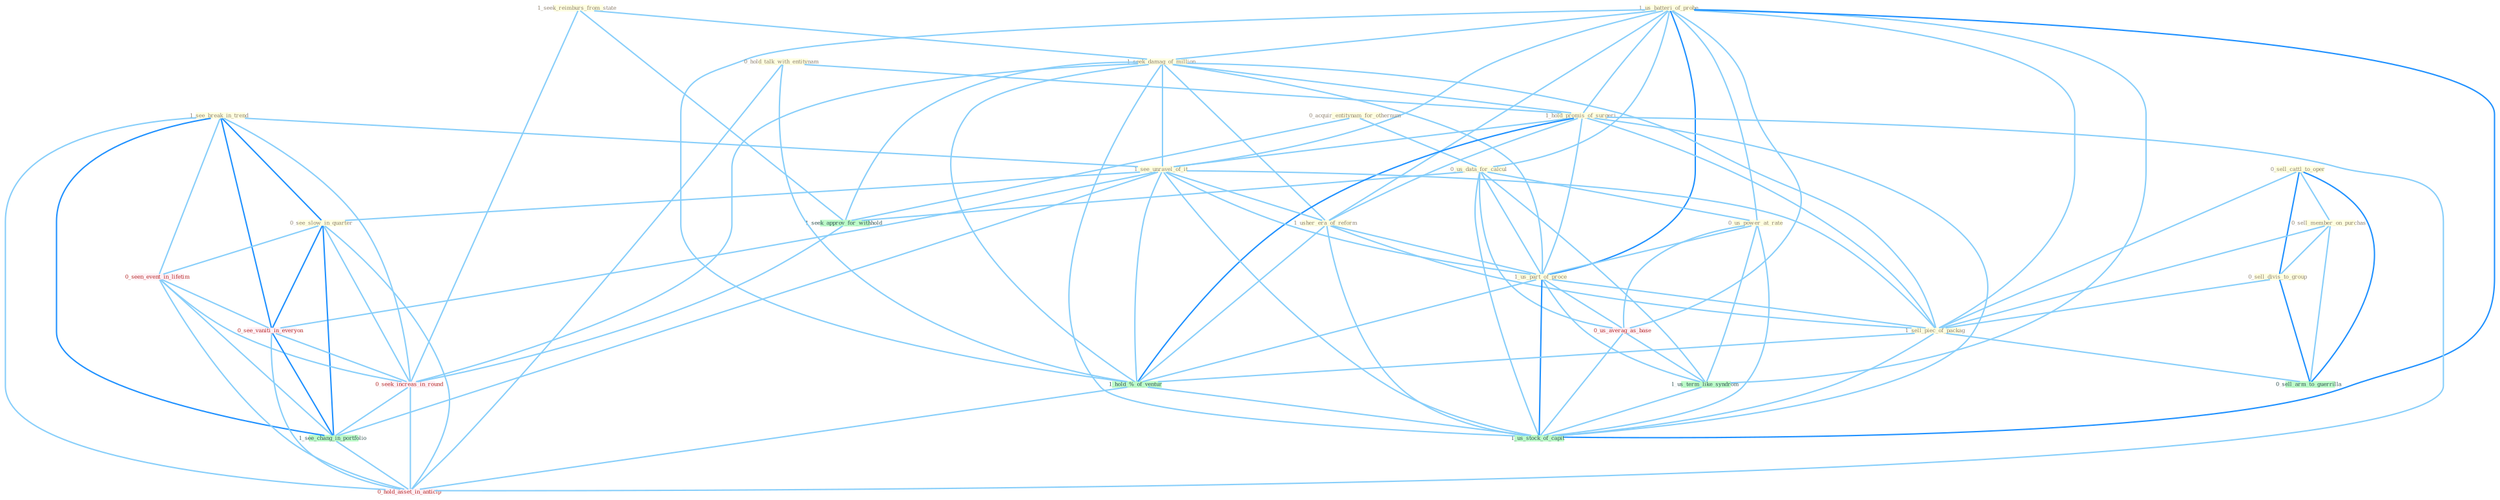 Graph G{ 
    node
    [shape=polygon,style=filled,width=.5,height=.06,color="#BDFCC9",fixedsize=true,fontsize=4,
    fontcolor="#2f4f4f"];
    {node
    [color="#ffffe0", fontcolor="#8b7d6b"] "1_seek_reimburs_from_state " "1_us_batteri_of_probe " "0_hold_talk_with_entitynam " "0_sell_cattl_to_oper " "0_acquir_entitynam_for_othernum " "1_seek_damag_of_million " "0_sell_member_on_purchas " "0_us_data_for_calcul " "1_see_break_in_trend " "1_hold_promis_of_surgeri " "0_us_power_at_rate " "0_sell_divis_to_group " "1_see_unravel_of_it " "1_usher_era_of_reform " "1_us_part_of_proce " "0_see_slow_in_quarter " "1_sell_piec_of_packag "}
{node [color="#fff0f5", fontcolor="#b22222"] "0_seen_event_in_lifetim " "0_us_averag_as_base " "0_see_vaniti_in_everyon " "0_seek_increas_in_round " "0_hold_asset_in_anticip "}
edge [color="#B0E2FF"];

	"1_seek_reimburs_from_state " -- "1_seek_damag_of_million " [w="1", color="#87cefa" ];
	"1_seek_reimburs_from_state " -- "1_seek_approv_for_withhold " [w="1", color="#87cefa" ];
	"1_seek_reimburs_from_state " -- "0_seek_increas_in_round " [w="1", color="#87cefa" ];
	"1_us_batteri_of_probe " -- "1_seek_damag_of_million " [w="1", color="#87cefa" ];
	"1_us_batteri_of_probe " -- "0_us_data_for_calcul " [w="1", color="#87cefa" ];
	"1_us_batteri_of_probe " -- "1_hold_promis_of_surgeri " [w="1", color="#87cefa" ];
	"1_us_batteri_of_probe " -- "0_us_power_at_rate " [w="1", color="#87cefa" ];
	"1_us_batteri_of_probe " -- "1_see_unravel_of_it " [w="1", color="#87cefa" ];
	"1_us_batteri_of_probe " -- "1_usher_era_of_reform " [w="1", color="#87cefa" ];
	"1_us_batteri_of_probe " -- "1_us_part_of_proce " [w="2", color="#1e90ff" , len=0.8];
	"1_us_batteri_of_probe " -- "1_sell_piec_of_packag " [w="1", color="#87cefa" ];
	"1_us_batteri_of_probe " -- "0_us_averag_as_base " [w="1", color="#87cefa" ];
	"1_us_batteri_of_probe " -- "1_us_term_like_syndrom " [w="1", color="#87cefa" ];
	"1_us_batteri_of_probe " -- "1_hold_%_of_ventur " [w="1", color="#87cefa" ];
	"1_us_batteri_of_probe " -- "1_us_stock_of_capit " [w="2", color="#1e90ff" , len=0.8];
	"0_hold_talk_with_entitynam " -- "1_hold_promis_of_surgeri " [w="1", color="#87cefa" ];
	"0_hold_talk_with_entitynam " -- "1_hold_%_of_ventur " [w="1", color="#87cefa" ];
	"0_hold_talk_with_entitynam " -- "0_hold_asset_in_anticip " [w="1", color="#87cefa" ];
	"0_sell_cattl_to_oper " -- "0_sell_member_on_purchas " [w="1", color="#87cefa" ];
	"0_sell_cattl_to_oper " -- "0_sell_divis_to_group " [w="2", color="#1e90ff" , len=0.8];
	"0_sell_cattl_to_oper " -- "1_sell_piec_of_packag " [w="1", color="#87cefa" ];
	"0_sell_cattl_to_oper " -- "0_sell_arm_to_guerrilla " [w="2", color="#1e90ff" , len=0.8];
	"0_acquir_entitynam_for_othernum " -- "0_us_data_for_calcul " [w="1", color="#87cefa" ];
	"0_acquir_entitynam_for_othernum " -- "1_seek_approv_for_withhold " [w="1", color="#87cefa" ];
	"1_seek_damag_of_million " -- "1_hold_promis_of_surgeri " [w="1", color="#87cefa" ];
	"1_seek_damag_of_million " -- "1_see_unravel_of_it " [w="1", color="#87cefa" ];
	"1_seek_damag_of_million " -- "1_usher_era_of_reform " [w="1", color="#87cefa" ];
	"1_seek_damag_of_million " -- "1_us_part_of_proce " [w="1", color="#87cefa" ];
	"1_seek_damag_of_million " -- "1_sell_piec_of_packag " [w="1", color="#87cefa" ];
	"1_seek_damag_of_million " -- "1_seek_approv_for_withhold " [w="1", color="#87cefa" ];
	"1_seek_damag_of_million " -- "1_hold_%_of_ventur " [w="1", color="#87cefa" ];
	"1_seek_damag_of_million " -- "0_seek_increas_in_round " [w="1", color="#87cefa" ];
	"1_seek_damag_of_million " -- "1_us_stock_of_capit " [w="1", color="#87cefa" ];
	"0_sell_member_on_purchas " -- "0_sell_divis_to_group " [w="1", color="#87cefa" ];
	"0_sell_member_on_purchas " -- "1_sell_piec_of_packag " [w="1", color="#87cefa" ];
	"0_sell_member_on_purchas " -- "0_sell_arm_to_guerrilla " [w="1", color="#87cefa" ];
	"0_us_data_for_calcul " -- "0_us_power_at_rate " [w="1", color="#87cefa" ];
	"0_us_data_for_calcul " -- "1_us_part_of_proce " [w="1", color="#87cefa" ];
	"0_us_data_for_calcul " -- "0_us_averag_as_base " [w="1", color="#87cefa" ];
	"0_us_data_for_calcul " -- "1_us_term_like_syndrom " [w="1", color="#87cefa" ];
	"0_us_data_for_calcul " -- "1_seek_approv_for_withhold " [w="1", color="#87cefa" ];
	"0_us_data_for_calcul " -- "1_us_stock_of_capit " [w="1", color="#87cefa" ];
	"1_see_break_in_trend " -- "1_see_unravel_of_it " [w="1", color="#87cefa" ];
	"1_see_break_in_trend " -- "0_see_slow_in_quarter " [w="2", color="#1e90ff" , len=0.8];
	"1_see_break_in_trend " -- "0_seen_event_in_lifetim " [w="1", color="#87cefa" ];
	"1_see_break_in_trend " -- "0_see_vaniti_in_everyon " [w="2", color="#1e90ff" , len=0.8];
	"1_see_break_in_trend " -- "0_seek_increas_in_round " [w="1", color="#87cefa" ];
	"1_see_break_in_trend " -- "1_see_chang_in_portfolio " [w="2", color="#1e90ff" , len=0.8];
	"1_see_break_in_trend " -- "0_hold_asset_in_anticip " [w="1", color="#87cefa" ];
	"1_hold_promis_of_surgeri " -- "1_see_unravel_of_it " [w="1", color="#87cefa" ];
	"1_hold_promis_of_surgeri " -- "1_usher_era_of_reform " [w="1", color="#87cefa" ];
	"1_hold_promis_of_surgeri " -- "1_us_part_of_proce " [w="1", color="#87cefa" ];
	"1_hold_promis_of_surgeri " -- "1_sell_piec_of_packag " [w="1", color="#87cefa" ];
	"1_hold_promis_of_surgeri " -- "1_hold_%_of_ventur " [w="2", color="#1e90ff" , len=0.8];
	"1_hold_promis_of_surgeri " -- "1_us_stock_of_capit " [w="1", color="#87cefa" ];
	"1_hold_promis_of_surgeri " -- "0_hold_asset_in_anticip " [w="1", color="#87cefa" ];
	"0_us_power_at_rate " -- "1_us_part_of_proce " [w="1", color="#87cefa" ];
	"0_us_power_at_rate " -- "0_us_averag_as_base " [w="1", color="#87cefa" ];
	"0_us_power_at_rate " -- "1_us_term_like_syndrom " [w="1", color="#87cefa" ];
	"0_us_power_at_rate " -- "1_us_stock_of_capit " [w="1", color="#87cefa" ];
	"0_sell_divis_to_group " -- "1_sell_piec_of_packag " [w="1", color="#87cefa" ];
	"0_sell_divis_to_group " -- "0_sell_arm_to_guerrilla " [w="2", color="#1e90ff" , len=0.8];
	"1_see_unravel_of_it " -- "1_usher_era_of_reform " [w="1", color="#87cefa" ];
	"1_see_unravel_of_it " -- "1_us_part_of_proce " [w="1", color="#87cefa" ];
	"1_see_unravel_of_it " -- "0_see_slow_in_quarter " [w="1", color="#87cefa" ];
	"1_see_unravel_of_it " -- "1_sell_piec_of_packag " [w="1", color="#87cefa" ];
	"1_see_unravel_of_it " -- "1_hold_%_of_ventur " [w="1", color="#87cefa" ];
	"1_see_unravel_of_it " -- "0_see_vaniti_in_everyon " [w="1", color="#87cefa" ];
	"1_see_unravel_of_it " -- "1_us_stock_of_capit " [w="1", color="#87cefa" ];
	"1_see_unravel_of_it " -- "1_see_chang_in_portfolio " [w="1", color="#87cefa" ];
	"1_usher_era_of_reform " -- "1_us_part_of_proce " [w="1", color="#87cefa" ];
	"1_usher_era_of_reform " -- "1_sell_piec_of_packag " [w="1", color="#87cefa" ];
	"1_usher_era_of_reform " -- "1_hold_%_of_ventur " [w="1", color="#87cefa" ];
	"1_usher_era_of_reform " -- "1_us_stock_of_capit " [w="1", color="#87cefa" ];
	"1_us_part_of_proce " -- "1_sell_piec_of_packag " [w="1", color="#87cefa" ];
	"1_us_part_of_proce " -- "0_us_averag_as_base " [w="1", color="#87cefa" ];
	"1_us_part_of_proce " -- "1_us_term_like_syndrom " [w="1", color="#87cefa" ];
	"1_us_part_of_proce " -- "1_hold_%_of_ventur " [w="1", color="#87cefa" ];
	"1_us_part_of_proce " -- "1_us_stock_of_capit " [w="2", color="#1e90ff" , len=0.8];
	"0_see_slow_in_quarter " -- "0_seen_event_in_lifetim " [w="1", color="#87cefa" ];
	"0_see_slow_in_quarter " -- "0_see_vaniti_in_everyon " [w="2", color="#1e90ff" , len=0.8];
	"0_see_slow_in_quarter " -- "0_seek_increas_in_round " [w="1", color="#87cefa" ];
	"0_see_slow_in_quarter " -- "1_see_chang_in_portfolio " [w="2", color="#1e90ff" , len=0.8];
	"0_see_slow_in_quarter " -- "0_hold_asset_in_anticip " [w="1", color="#87cefa" ];
	"1_sell_piec_of_packag " -- "1_hold_%_of_ventur " [w="1", color="#87cefa" ];
	"1_sell_piec_of_packag " -- "0_sell_arm_to_guerrilla " [w="1", color="#87cefa" ];
	"1_sell_piec_of_packag " -- "1_us_stock_of_capit " [w="1", color="#87cefa" ];
	"0_seen_event_in_lifetim " -- "0_see_vaniti_in_everyon " [w="1", color="#87cefa" ];
	"0_seen_event_in_lifetim " -- "0_seek_increas_in_round " [w="1", color="#87cefa" ];
	"0_seen_event_in_lifetim " -- "1_see_chang_in_portfolio " [w="1", color="#87cefa" ];
	"0_seen_event_in_lifetim " -- "0_hold_asset_in_anticip " [w="1", color="#87cefa" ];
	"0_us_averag_as_base " -- "1_us_term_like_syndrom " [w="1", color="#87cefa" ];
	"0_us_averag_as_base " -- "1_us_stock_of_capit " [w="1", color="#87cefa" ];
	"1_us_term_like_syndrom " -- "1_us_stock_of_capit " [w="1", color="#87cefa" ];
	"1_seek_approv_for_withhold " -- "0_seek_increas_in_round " [w="1", color="#87cefa" ];
	"1_hold_%_of_ventur " -- "1_us_stock_of_capit " [w="1", color="#87cefa" ];
	"1_hold_%_of_ventur " -- "0_hold_asset_in_anticip " [w="1", color="#87cefa" ];
	"0_see_vaniti_in_everyon " -- "0_seek_increas_in_round " [w="1", color="#87cefa" ];
	"0_see_vaniti_in_everyon " -- "1_see_chang_in_portfolio " [w="2", color="#1e90ff" , len=0.8];
	"0_see_vaniti_in_everyon " -- "0_hold_asset_in_anticip " [w="1", color="#87cefa" ];
	"0_seek_increas_in_round " -- "1_see_chang_in_portfolio " [w="1", color="#87cefa" ];
	"0_seek_increas_in_round " -- "0_hold_asset_in_anticip " [w="1", color="#87cefa" ];
	"1_see_chang_in_portfolio " -- "0_hold_asset_in_anticip " [w="1", color="#87cefa" ];
}